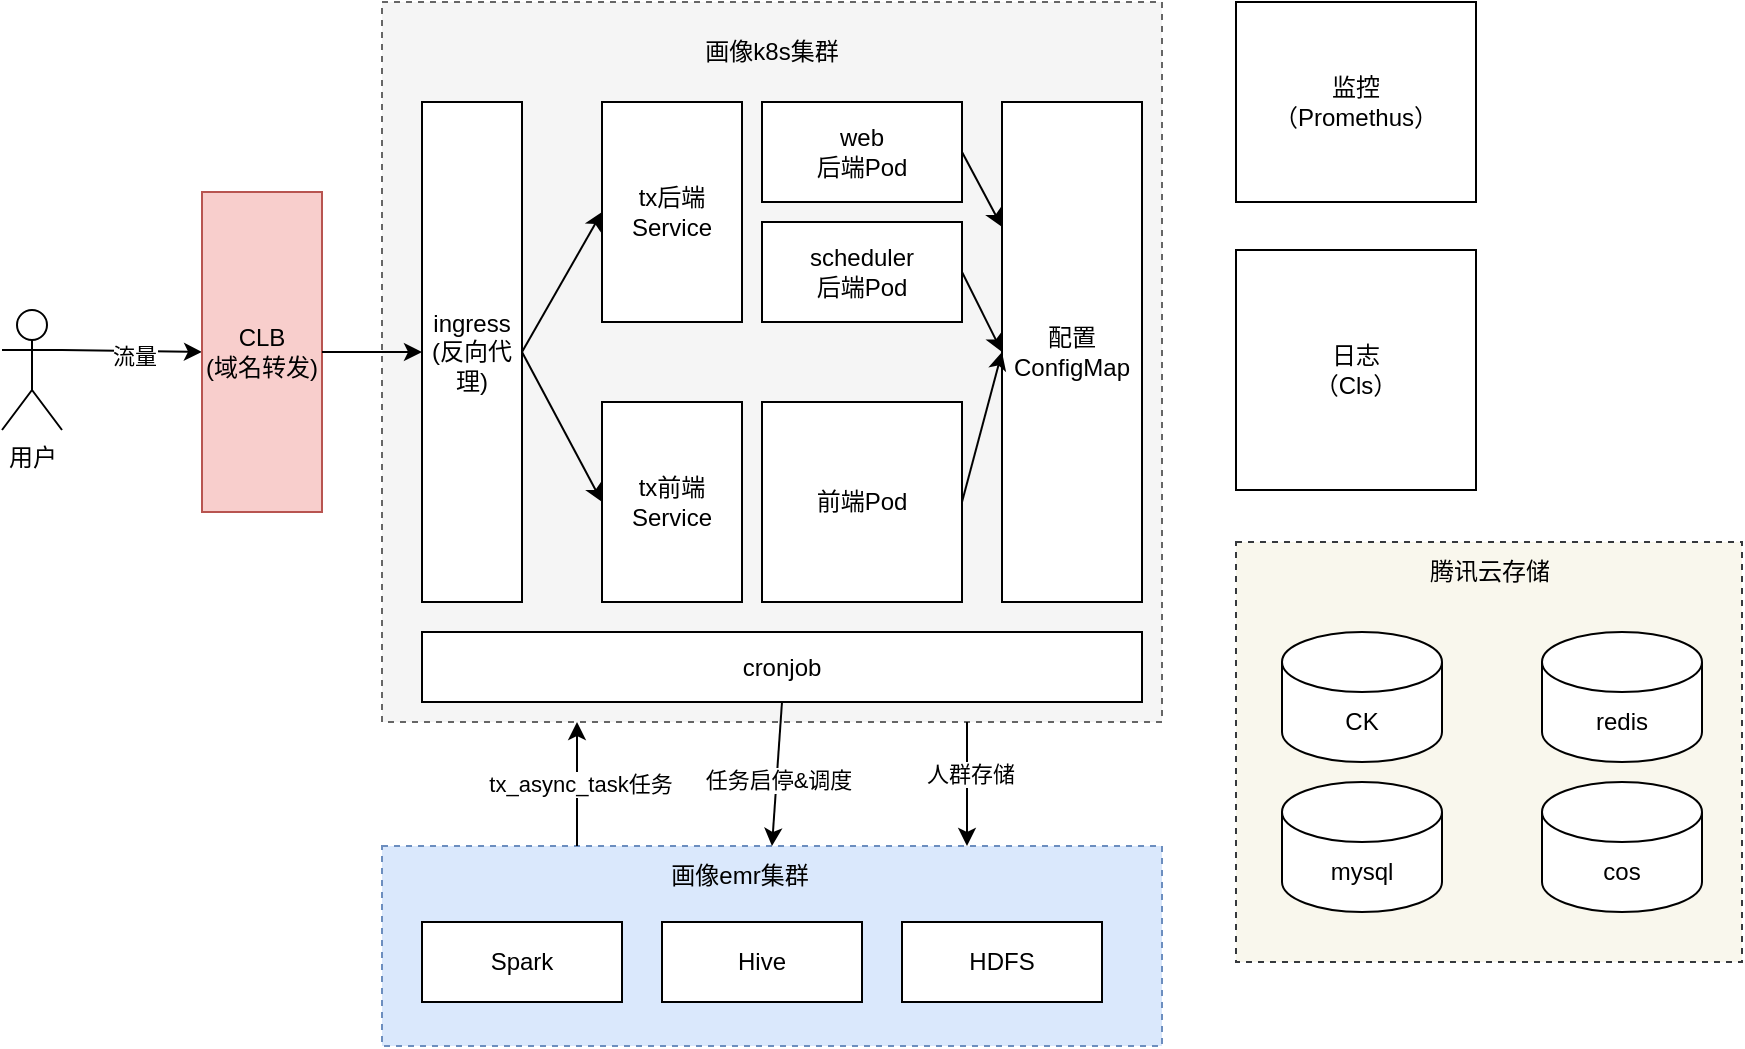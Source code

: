 <mxfile version="20.2.3" type="github">
  <diagram id="ZPPa48m-J54TyZQts5Dt" name="第 1 页">
    <mxGraphModel dx="1249" dy="809" grid="1" gridSize="10" guides="1" tooltips="1" connect="1" arrows="1" fold="1" page="1" pageScale="1" pageWidth="827" pageHeight="1169" math="0" shadow="0">
      <root>
        <mxCell id="0" />
        <mxCell id="1" parent="0" />
        <mxCell id="qWF-FxJLxW53jSEFmBLm-1" value="用户" style="shape=umlActor;verticalLabelPosition=bottom;verticalAlign=top;html=1;outlineConnect=0;" vertex="1" parent="1">
          <mxGeometry x="90" y="374" width="30" height="60" as="geometry" />
        </mxCell>
        <mxCell id="qWF-FxJLxW53jSEFmBLm-2" value="" style="endArrow=classic;html=1;rounded=0;exitX=1;exitY=0.333;exitDx=0;exitDy=0;exitPerimeter=0;entryX=0;entryY=0.5;entryDx=0;entryDy=0;" edge="1" parent="1" source="qWF-FxJLxW53jSEFmBLm-1" target="qWF-FxJLxW53jSEFmBLm-3">
          <mxGeometry width="50" height="50" relative="1" as="geometry">
            <mxPoint x="190" y="400" as="sourcePoint" />
            <mxPoint x="200" y="370" as="targetPoint" />
          </mxGeometry>
        </mxCell>
        <mxCell id="qWF-FxJLxW53jSEFmBLm-20" value="流量" style="edgeLabel;html=1;align=center;verticalAlign=middle;resizable=0;points=[];" vertex="1" connectable="0" parent="qWF-FxJLxW53jSEFmBLm-2">
          <mxGeometry x="0.029" y="-1" relative="1" as="geometry">
            <mxPoint y="1" as="offset" />
          </mxGeometry>
        </mxCell>
        <mxCell id="qWF-FxJLxW53jSEFmBLm-3" value="CLB&lt;br&gt;(域名转发)" style="rounded=0;whiteSpace=wrap;html=1;fillColor=#f8cecc;strokeColor=#b85450;" vertex="1" parent="1">
          <mxGeometry x="190" y="315" width="60" height="160" as="geometry" />
        </mxCell>
        <mxCell id="qWF-FxJLxW53jSEFmBLm-4" value="" style="rounded=0;whiteSpace=wrap;html=1;dashed=1;fillColor=#f5f5f5;fontColor=#333333;strokeColor=#666666;" vertex="1" parent="1">
          <mxGeometry x="280" y="220" width="390" height="360" as="geometry" />
        </mxCell>
        <mxCell id="qWF-FxJLxW53jSEFmBLm-5" value="画像k8s集群" style="text;html=1;strokeColor=none;fillColor=none;align=center;verticalAlign=middle;whiteSpace=wrap;rounded=0;dashed=1;" vertex="1" parent="1">
          <mxGeometry x="430" y="230" width="90" height="30" as="geometry" />
        </mxCell>
        <mxCell id="qWF-FxJLxW53jSEFmBLm-6" value="" style="rounded=0;whiteSpace=wrap;html=1;dashed=1;fillColor=#dae8fc;strokeColor=#6c8ebf;" vertex="1" parent="1">
          <mxGeometry x="280" y="642" width="390" height="100" as="geometry" />
        </mxCell>
        <mxCell id="qWF-FxJLxW53jSEFmBLm-7" value="画像emr集群" style="text;html=1;strokeColor=none;fillColor=none;align=center;verticalAlign=middle;whiteSpace=wrap;rounded=0;dashed=1;" vertex="1" parent="1">
          <mxGeometry x="414" y="642" width="90" height="30" as="geometry" />
        </mxCell>
        <mxCell id="qWF-FxJLxW53jSEFmBLm-8" value="Spark" style="rounded=0;whiteSpace=wrap;html=1;" vertex="1" parent="1">
          <mxGeometry x="300" y="680" width="100" height="40" as="geometry" />
        </mxCell>
        <mxCell id="qWF-FxJLxW53jSEFmBLm-9" value="Hive" style="rounded=0;whiteSpace=wrap;html=1;" vertex="1" parent="1">
          <mxGeometry x="420" y="680" width="100" height="40" as="geometry" />
        </mxCell>
        <mxCell id="qWF-FxJLxW53jSEFmBLm-10" value="HDFS" style="rounded=0;whiteSpace=wrap;html=1;" vertex="1" parent="1">
          <mxGeometry x="540" y="680" width="100" height="40" as="geometry" />
        </mxCell>
        <mxCell id="qWF-FxJLxW53jSEFmBLm-11" value="" style="endArrow=classic;html=1;rounded=0;exitX=0.25;exitY=0;exitDx=0;exitDy=0;entryX=0.25;entryY=1;entryDx=0;entryDy=0;" edge="1" parent="1" source="qWF-FxJLxW53jSEFmBLm-6" target="qWF-FxJLxW53jSEFmBLm-4">
          <mxGeometry width="50" height="50" relative="1" as="geometry">
            <mxPoint x="110" y="630" as="sourcePoint" />
            <mxPoint x="160" y="580" as="targetPoint" />
          </mxGeometry>
        </mxCell>
        <mxCell id="qWF-FxJLxW53jSEFmBLm-13" value="tx_async_task任务" style="edgeLabel;html=1;align=center;verticalAlign=middle;resizable=0;points=[];" vertex="1" connectable="0" parent="qWF-FxJLxW53jSEFmBLm-11">
          <mxGeometry relative="1" as="geometry">
            <mxPoint x="1" as="offset" />
          </mxGeometry>
        </mxCell>
        <mxCell id="qWF-FxJLxW53jSEFmBLm-12" value="" style="endArrow=classic;html=1;rounded=0;exitX=0.75;exitY=1;exitDx=0;exitDy=0;entryX=0.75;entryY=0;entryDx=0;entryDy=0;" edge="1" parent="1" source="qWF-FxJLxW53jSEFmBLm-4" target="qWF-FxJLxW53jSEFmBLm-6">
          <mxGeometry width="50" height="50" relative="1" as="geometry">
            <mxPoint x="382.5" y="610" as="sourcePoint" />
            <mxPoint x="382.5" y="550" as="targetPoint" />
          </mxGeometry>
        </mxCell>
        <mxCell id="qWF-FxJLxW53jSEFmBLm-14" value="人群存储" style="edgeLabel;html=1;align=center;verticalAlign=middle;resizable=0;points=[];" vertex="1" connectable="0" parent="qWF-FxJLxW53jSEFmBLm-12">
          <mxGeometry x="-0.167" y="5" relative="1" as="geometry">
            <mxPoint x="-4" as="offset" />
          </mxGeometry>
        </mxCell>
        <mxCell id="qWF-FxJLxW53jSEFmBLm-15" value="ingress&lt;br&gt;(反向代理)" style="rounded=0;whiteSpace=wrap;html=1;" vertex="1" parent="1">
          <mxGeometry x="300" y="270" width="50" height="250" as="geometry" />
        </mxCell>
        <mxCell id="qWF-FxJLxW53jSEFmBLm-18" value="" style="endArrow=classic;html=1;rounded=0;exitX=1;exitY=0.5;exitDx=0;exitDy=0;entryX=0;entryY=0.5;entryDx=0;entryDy=0;" edge="1" parent="1" source="qWF-FxJLxW53jSEFmBLm-3" target="qWF-FxJLxW53jSEFmBLm-15">
          <mxGeometry width="50" height="50" relative="1" as="geometry">
            <mxPoint x="130" y="380" as="sourcePoint" />
            <mxPoint x="200" y="380" as="targetPoint" />
          </mxGeometry>
        </mxCell>
        <mxCell id="qWF-FxJLxW53jSEFmBLm-21" value="tx后端Service" style="rounded=0;whiteSpace=wrap;html=1;" vertex="1" parent="1">
          <mxGeometry x="390" y="270" width="70" height="110" as="geometry" />
        </mxCell>
        <mxCell id="qWF-FxJLxW53jSEFmBLm-22" value="tx前端Service" style="rounded=0;whiteSpace=wrap;html=1;" vertex="1" parent="1">
          <mxGeometry x="390" y="420" width="70" height="100" as="geometry" />
        </mxCell>
        <mxCell id="qWF-FxJLxW53jSEFmBLm-23" value="" style="endArrow=classic;html=1;rounded=0;entryX=0;entryY=0.5;entryDx=0;entryDy=0;exitX=1;exitY=0.5;exitDx=0;exitDy=0;" edge="1" parent="1" source="qWF-FxJLxW53jSEFmBLm-15" target="qWF-FxJLxW53jSEFmBLm-21">
          <mxGeometry width="50" height="50" relative="1" as="geometry">
            <mxPoint x="130" y="570" as="sourcePoint" />
            <mxPoint x="180" y="520" as="targetPoint" />
          </mxGeometry>
        </mxCell>
        <mxCell id="qWF-FxJLxW53jSEFmBLm-24" value="" style="endArrow=classic;html=1;rounded=0;entryX=0;entryY=0.5;entryDx=0;entryDy=0;exitX=1;exitY=0.5;exitDx=0;exitDy=0;" edge="1" parent="1" source="qWF-FxJLxW53jSEFmBLm-15" target="qWF-FxJLxW53jSEFmBLm-22">
          <mxGeometry width="50" height="50" relative="1" as="geometry">
            <mxPoint x="360" y="405" as="sourcePoint" />
            <mxPoint x="400" y="335" as="targetPoint" />
          </mxGeometry>
        </mxCell>
        <mxCell id="qWF-FxJLxW53jSEFmBLm-25" value="web&lt;br&gt;后端Pod" style="rounded=0;whiteSpace=wrap;html=1;" vertex="1" parent="1">
          <mxGeometry x="470" y="270" width="100" height="50" as="geometry" />
        </mxCell>
        <mxCell id="qWF-FxJLxW53jSEFmBLm-26" value="scheduler&lt;br&gt;后端Pod" style="rounded=0;whiteSpace=wrap;html=1;" vertex="1" parent="1">
          <mxGeometry x="470" y="330" width="100" height="50" as="geometry" />
        </mxCell>
        <mxCell id="qWF-FxJLxW53jSEFmBLm-27" value="前端Pod" style="rounded=0;whiteSpace=wrap;html=1;" vertex="1" parent="1">
          <mxGeometry x="470" y="420" width="100" height="100" as="geometry" />
        </mxCell>
        <mxCell id="qWF-FxJLxW53jSEFmBLm-28" value="配置&lt;br&gt;ConfigMap" style="rounded=0;whiteSpace=wrap;html=1;" vertex="1" parent="1">
          <mxGeometry x="590" y="270" width="70" height="250" as="geometry" />
        </mxCell>
        <mxCell id="qWF-FxJLxW53jSEFmBLm-30" value="" style="endArrow=classic;html=1;rounded=0;entryX=0;entryY=0.25;entryDx=0;entryDy=0;exitX=1;exitY=0.5;exitDx=0;exitDy=0;" edge="1" parent="1" source="qWF-FxJLxW53jSEFmBLm-25" target="qWF-FxJLxW53jSEFmBLm-28">
          <mxGeometry width="50" height="50" relative="1" as="geometry">
            <mxPoint x="120" y="610" as="sourcePoint" />
            <mxPoint x="170" y="560" as="targetPoint" />
          </mxGeometry>
        </mxCell>
        <mxCell id="qWF-FxJLxW53jSEFmBLm-31" value="" style="endArrow=classic;html=1;rounded=0;entryX=0;entryY=0.5;entryDx=0;entryDy=0;exitX=1;exitY=0.5;exitDx=0;exitDy=0;" edge="1" parent="1" source="qWF-FxJLxW53jSEFmBLm-26" target="qWF-FxJLxW53jSEFmBLm-28">
          <mxGeometry width="50" height="50" relative="1" as="geometry">
            <mxPoint x="580" y="305" as="sourcePoint" />
            <mxPoint x="600" y="342.5" as="targetPoint" />
          </mxGeometry>
        </mxCell>
        <mxCell id="qWF-FxJLxW53jSEFmBLm-32" value="" style="endArrow=classic;html=1;rounded=0;entryX=0;entryY=0.5;entryDx=0;entryDy=0;exitX=1;exitY=0.5;exitDx=0;exitDy=0;" edge="1" parent="1" source="qWF-FxJLxW53jSEFmBLm-27" target="qWF-FxJLxW53jSEFmBLm-28">
          <mxGeometry width="50" height="50" relative="1" as="geometry">
            <mxPoint x="580" y="365" as="sourcePoint" />
            <mxPoint x="600" y="405" as="targetPoint" />
          </mxGeometry>
        </mxCell>
        <mxCell id="qWF-FxJLxW53jSEFmBLm-33" value="" style="rounded=0;whiteSpace=wrap;html=1;dashed=1;fillColor=#f9f7ed;strokeColor=#36393d;" vertex="1" parent="1">
          <mxGeometry x="707" y="490" width="253" height="210" as="geometry" />
        </mxCell>
        <mxCell id="qWF-FxJLxW53jSEFmBLm-35" value="腾讯云存储" style="text;html=1;strokeColor=none;fillColor=none;align=center;verticalAlign=middle;whiteSpace=wrap;rounded=0;" vertex="1" parent="1">
          <mxGeometry x="778.5" y="490" width="110" height="30" as="geometry" />
        </mxCell>
        <mxCell id="qWF-FxJLxW53jSEFmBLm-38" value="mysql" style="shape=cylinder3;whiteSpace=wrap;html=1;boundedLbl=1;backgroundOutline=1;size=15;" vertex="1" parent="1">
          <mxGeometry x="730" y="610" width="80" height="65" as="geometry" />
        </mxCell>
        <mxCell id="qWF-FxJLxW53jSEFmBLm-39" value="cos" style="shape=cylinder3;whiteSpace=wrap;html=1;boundedLbl=1;backgroundOutline=1;size=15;" vertex="1" parent="1">
          <mxGeometry x="860" y="610" width="80" height="65" as="geometry" />
        </mxCell>
        <mxCell id="qWF-FxJLxW53jSEFmBLm-40" value="CK" style="shape=cylinder3;whiteSpace=wrap;html=1;boundedLbl=1;backgroundOutline=1;size=15;" vertex="1" parent="1">
          <mxGeometry x="730" y="535" width="80" height="65" as="geometry" />
        </mxCell>
        <mxCell id="qWF-FxJLxW53jSEFmBLm-41" value="redis" style="shape=cylinder3;whiteSpace=wrap;html=1;boundedLbl=1;backgroundOutline=1;size=15;" vertex="1" parent="1">
          <mxGeometry x="860" y="535" width="80" height="65" as="geometry" />
        </mxCell>
        <mxCell id="qWF-FxJLxW53jSEFmBLm-42" value="监控&lt;br&gt;（Promethus）" style="rounded=0;whiteSpace=wrap;html=1;" vertex="1" parent="1">
          <mxGeometry x="707" y="220" width="120" height="100" as="geometry" />
        </mxCell>
        <mxCell id="qWF-FxJLxW53jSEFmBLm-43" value="日志&lt;br&gt;（Cls）" style="rounded=0;whiteSpace=wrap;html=1;" vertex="1" parent="1">
          <mxGeometry x="707" y="344" width="120" height="120" as="geometry" />
        </mxCell>
        <mxCell id="qWF-FxJLxW53jSEFmBLm-44" value="cronjob" style="rounded=0;whiteSpace=wrap;html=1;" vertex="1" parent="1">
          <mxGeometry x="300" y="535" width="360" height="35" as="geometry" />
        </mxCell>
        <mxCell id="qWF-FxJLxW53jSEFmBLm-46" value="" style="endArrow=classic;html=1;rounded=0;exitX=0.5;exitY=1;exitDx=0;exitDy=0;entryX=0.5;entryY=0;entryDx=0;entryDy=0;" edge="1" parent="1" source="qWF-FxJLxW53jSEFmBLm-44" target="qWF-FxJLxW53jSEFmBLm-6">
          <mxGeometry width="50" height="50" relative="1" as="geometry">
            <mxPoint x="120" y="660" as="sourcePoint" />
            <mxPoint x="470" y="620" as="targetPoint" />
          </mxGeometry>
        </mxCell>
        <mxCell id="qWF-FxJLxW53jSEFmBLm-48" value="任务启停&amp;amp;调度" style="edgeLabel;html=1;align=center;verticalAlign=middle;resizable=0;points=[];" vertex="1" connectable="0" parent="qWF-FxJLxW53jSEFmBLm-46">
          <mxGeometry x="0.072" relative="1" as="geometry">
            <mxPoint as="offset" />
          </mxGeometry>
        </mxCell>
      </root>
    </mxGraphModel>
  </diagram>
</mxfile>
